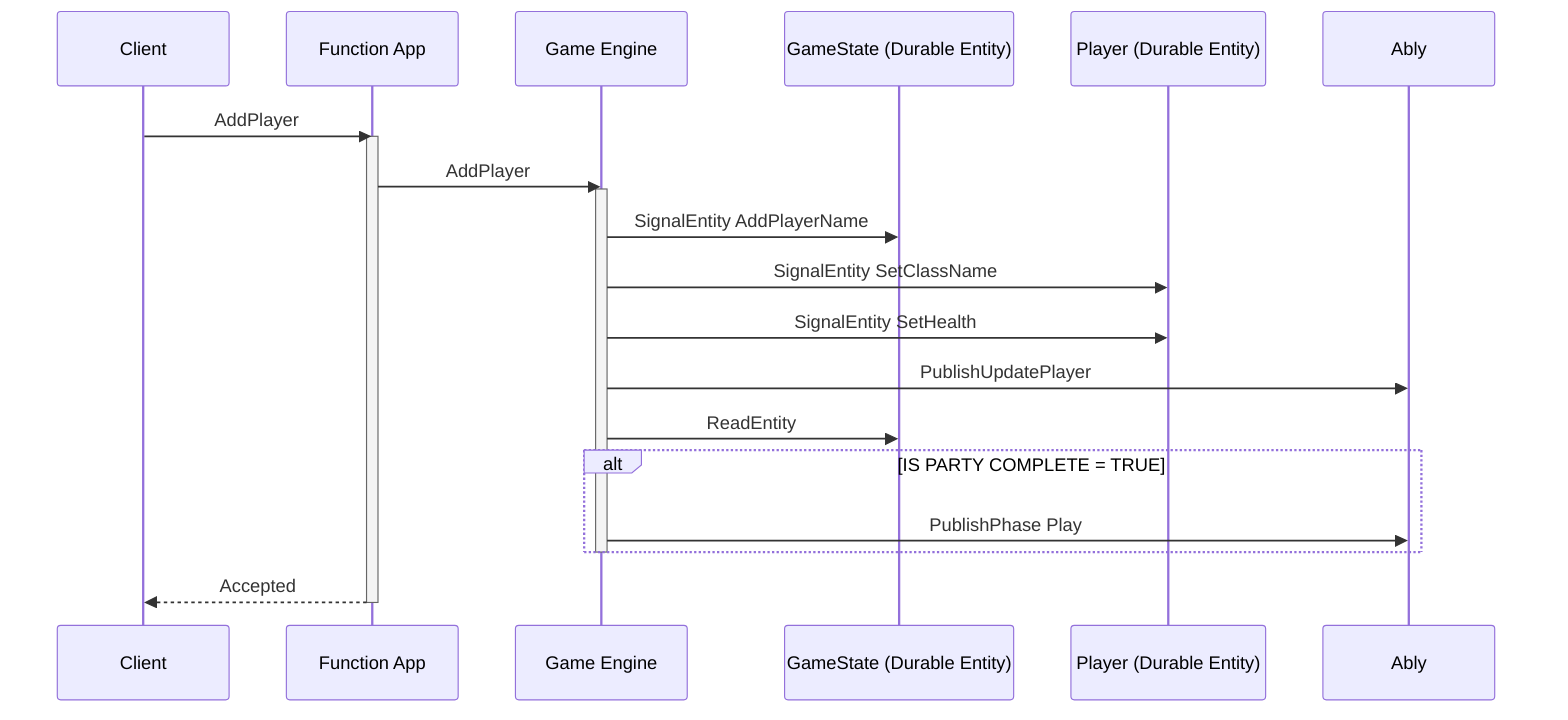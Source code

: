 sequenceDiagram
  Client ->> Function App: AddPlayer
  activate Function App
  Function App ->> Game Engine: AddPlayer
  activate Game Engine
  Game Engine ->> GameState (Durable Entity): SignalEntity AddPlayerName
  Game Engine ->> Player (Durable Entity): SignalEntity SetClassName
  Game Engine ->> Player (Durable Entity):  SignalEntity SetHealth
  Game Engine ->> Ably: PublishUpdatePlayer
  Game Engine ->> GameState (Durable Entity): ReadEntity
  alt IS PARTY COMPLETE = TRUE
    Game Engine ->> Ably: PublishPhase Play
  end
  deactivate Game Engine
  Function App -->> Client: Accepted
  deactivate Function App